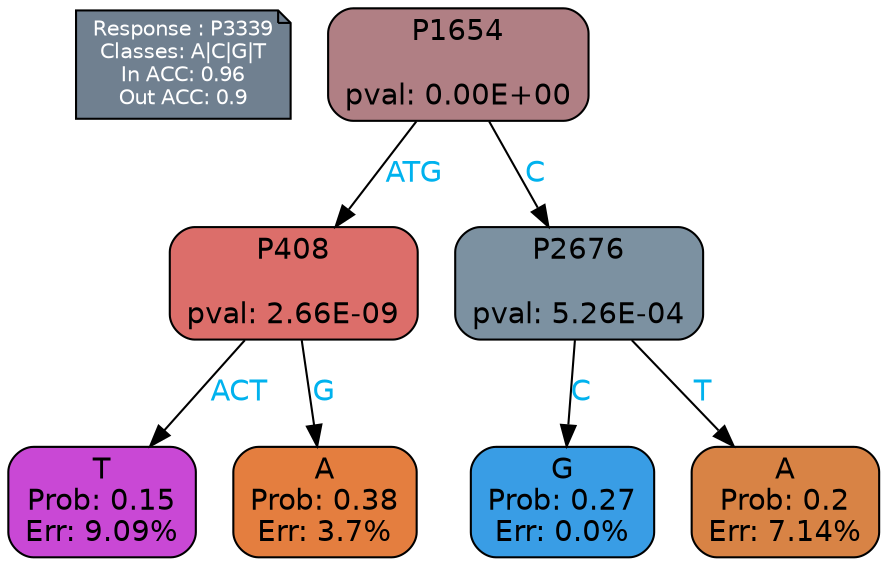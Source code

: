 digraph Tree {
node [shape=box, style="filled, rounded", color="black", fontname=helvetica] ;
graph [ranksep=equally, splines=polylines, bgcolor=transparent, dpi=600] ;
edge [fontname=helvetica] ;
LEGEND [label="Response : P3339
Classes: A|C|G|T
In ACC: 0.96
Out ACC: 0.9
",shape=note,align=left,style=filled,fillcolor="slategray",fontcolor="white",fontsize=10];1 [label="P1654

pval: 0.00E+00", fillcolor="#b07f84"] ;
2 [label="P408

pval: 2.66E-09", fillcolor="#dc6e6a"] ;
3 [label="T
Prob: 0.15
Err: 9.09%", fillcolor="#c948d5"] ;
4 [label="A
Prob: 0.38
Err: 3.7%", fillcolor="#e47e3f"] ;
5 [label="P2676

pval: 5.26E-04", fillcolor="#7c91a1"] ;
6 [label="G
Prob: 0.27
Err: 0.0%", fillcolor="#399de5"] ;
7 [label="A
Prob: 0.2
Err: 7.14%", fillcolor="#d88345"] ;
1 -> 2 [label="ATG",fontcolor=deepskyblue2] ;
1 -> 5 [label="C",fontcolor=deepskyblue2] ;
2 -> 3 [label="ACT",fontcolor=deepskyblue2] ;
2 -> 4 [label="G",fontcolor=deepskyblue2] ;
5 -> 6 [label="C",fontcolor=deepskyblue2] ;
5 -> 7 [label="T",fontcolor=deepskyblue2] ;
{rank = same; 3;4;6;7;}{rank = same; LEGEND;1;}}